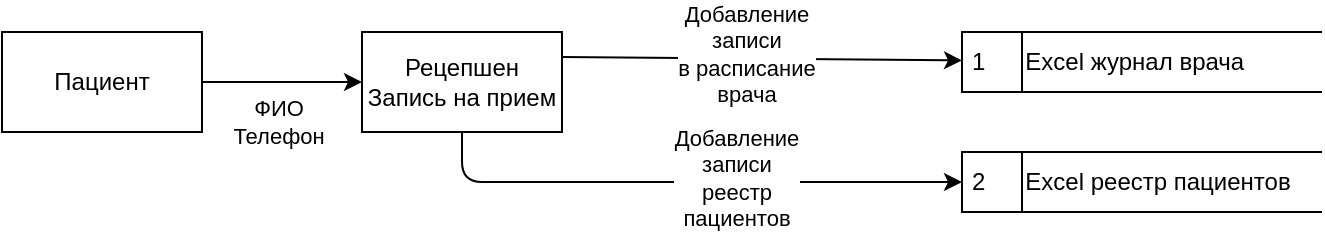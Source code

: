 <mxfile>
    <diagram id="i4mPMe3ceabS6ljGE0x0" name="Запись на прием">
        <mxGraphModel dx="1066" dy="624" grid="1" gridSize="10" guides="1" tooltips="1" connect="1" arrows="1" fold="1" page="1" pageScale="1" pageWidth="850" pageHeight="1100" math="0" shadow="0">
            <root>
                <mxCell id="0"/>
                <mxCell id="1" parent="0"/>
                <mxCell id="b-dkqdi8g1ToiI-LST65-3" value="" style="edgeStyle=none;html=1;" parent="1" source="J_Wwcjx6gduEsTj-3uen-2" target="J_Wwcjx6gduEsTj-3uen-3" edge="1">
                    <mxGeometry relative="1" as="geometry"/>
                </mxCell>
                <mxCell id="b-dkqdi8g1ToiI-LST65-8" value="ФИО&lt;br&gt;Телефон" style="edgeLabel;html=1;align=center;verticalAlign=middle;resizable=0;points=[];" parent="b-dkqdi8g1ToiI-LST65-3" vertex="1" connectable="0">
                    <mxGeometry x="-0.044" y="2" relative="1" as="geometry">
                        <mxPoint y="22" as="offset"/>
                    </mxGeometry>
                </mxCell>
                <mxCell id="J_Wwcjx6gduEsTj-3uen-2" value="&lt;span style=&quot;color: rgb(0, 0, 0);&quot;&gt;Пациент&lt;/span&gt;" style="html=1;dashed=0;whiteSpace=wrap;" vertex="1" parent="1">
                    <mxGeometry x="30" y="100" width="100" height="50" as="geometry"/>
                </mxCell>
                <mxCell id="J_Wwcjx6gduEsTj-3uen-8" style="edgeStyle=none;html=1;exitX=1;exitY=0.25;exitDx=0;exitDy=0;" edge="1" parent="1" source="J_Wwcjx6gduEsTj-3uen-3" target="J_Wwcjx6gduEsTj-3uen-6">
                    <mxGeometry relative="1" as="geometry"/>
                </mxCell>
                <mxCell id="J_Wwcjx6gduEsTj-3uen-9" value="&lt;span style=&quot;color: rgb(0, 0, 0);&quot;&gt;Добавление&lt;/span&gt;&lt;br&gt;&lt;span style=&quot;color: rgb(0, 0, 0);&quot;&gt;записи&lt;/span&gt;&lt;br&gt;&lt;span style=&quot;color: rgb(0, 0, 0);&quot;&gt;в расписание&lt;/span&gt;&lt;br&gt;&lt;span style=&quot;color: rgb(0, 0, 0);&quot;&gt;врача&lt;/span&gt;" style="edgeLabel;html=1;align=center;verticalAlign=middle;resizable=0;points=[];" vertex="1" connectable="0" parent="J_Wwcjx6gduEsTj-3uen-8">
                    <mxGeometry x="-0.08" y="3" relative="1" as="geometry">
                        <mxPoint as="offset"/>
                    </mxGeometry>
                </mxCell>
                <mxCell id="J_Wwcjx6gduEsTj-3uen-11" style="edgeStyle=orthogonalEdgeStyle;html=1;exitX=0.5;exitY=1;exitDx=0;exitDy=0;entryX=0;entryY=0.5;entryDx=0;entryDy=0;" edge="1" parent="1" source="J_Wwcjx6gduEsTj-3uen-3" target="J_Wwcjx6gduEsTj-3uen-10">
                    <mxGeometry relative="1" as="geometry"/>
                </mxCell>
                <mxCell id="J_Wwcjx6gduEsTj-3uen-12" value="&lt;span style=&quot;color: rgb(0, 0, 0);&quot;&gt;Добавление&lt;/span&gt;&lt;br&gt;&lt;span style=&quot;color: rgb(0, 0, 0);&quot;&gt;записи&lt;/span&gt;&lt;br&gt;&lt;span style=&quot;color: rgb(0, 0, 0);&quot;&gt;реестр&lt;/span&gt;&lt;br&gt;&lt;span style=&quot;color: rgb(0, 0, 0);&quot;&gt;пациентов&lt;/span&gt;" style="edgeLabel;html=1;align=center;verticalAlign=middle;resizable=0;points=[];" vertex="1" connectable="0" parent="J_Wwcjx6gduEsTj-3uen-11">
                    <mxGeometry x="0.178" y="2" relative="1" as="geometry">
                        <mxPoint as="offset"/>
                    </mxGeometry>
                </mxCell>
                <mxCell id="J_Wwcjx6gduEsTj-3uen-3" value="&lt;span style=&quot;color: rgb(0, 0, 0);&quot;&gt;Рецепшен&lt;/span&gt;&lt;br&gt;&lt;span style=&quot;color: rgb(0, 0, 0);&quot;&gt;Запись на прием&lt;/span&gt;" style="html=1;dashed=0;whiteSpace=wrap;" vertex="1" parent="1">
                    <mxGeometry x="210" y="100" width="100" height="50" as="geometry"/>
                </mxCell>
                <mxCell id="J_Wwcjx6gduEsTj-3uen-6" value="&lt;span style=&quot;color: rgb(0, 0, 0); text-align: center;&quot;&gt;1&lt;span style=&quot;white-space: pre;&quot;&gt;&#x9;&lt;/span&gt;Excel журнал врача&lt;/span&gt;" style="html=1;dashed=0;whiteSpace=wrap;shape=mxgraph.dfd.dataStoreID;align=left;spacingLeft=3;points=[[0,0],[0.5,0],[1,0],[0,0.5],[1,0.5],[0,1],[0.5,1],[1,1]];" vertex="1" parent="1">
                    <mxGeometry x="510" y="100" width="180" height="30" as="geometry"/>
                </mxCell>
                <mxCell id="J_Wwcjx6gduEsTj-3uen-10" value="2&lt;span style=&quot;white-space: pre;&quot;&gt;&#x9;&lt;/span&gt;&lt;span style=&quot;color: rgb(0, 0, 0); text-align: center;&quot;&gt;Excel реестр пациентов&lt;/span&gt;" style="html=1;dashed=0;whiteSpace=wrap;shape=mxgraph.dfd.dataStoreID;align=left;spacingLeft=3;points=[[0,0],[0.5,0],[1,0],[0,0.5],[1,0.5],[0,1],[0.5,1],[1,1]];" vertex="1" parent="1">
                    <mxGeometry x="510" y="160" width="180" height="30" as="geometry"/>
                </mxCell>
            </root>
        </mxGraphModel>
    </diagram>
    <diagram id="OFq1LjFW-d_QWGUsy2Ga" name="Подписание договора">
        <mxGraphModel dx="1066" dy="624" grid="1" gridSize="10" guides="1" tooltips="1" connect="1" arrows="1" fold="1" page="1" pageScale="1" pageWidth="850" pageHeight="1100" math="0" shadow="0">
            <root>
                <mxCell id="0"/>
                <mxCell id="1" parent="0"/>
                <mxCell id="7eKKrd2Zx_MqkIrFdYUa-1" value="" style="edgeStyle=none;html=1;" edge="1" parent="1" source="7eKKrd2Zx_MqkIrFdYUa-3" target="7eKKrd2Zx_MqkIrFdYUa-8">
                    <mxGeometry relative="1" as="geometry"/>
                </mxCell>
                <mxCell id="7eKKrd2Zx_MqkIrFdYUa-2" value="&lt;span style=&quot;background-color: rgb(255, 255, 255); color: rgb(0, 0, 0);&quot;&gt;ФИО&lt;/span&gt;&lt;div style=&quot;&quot;&gt;&lt;font&gt;Паспорт&lt;br style=&quot;background-color: rgb(251, 251, 251);&quot;&gt;&lt;/font&gt;&lt;span style=&quot;background-color: rgb(255, 255, 255); color: rgb(0, 0, 0);&quot;&gt;Телефон&lt;/span&gt;&lt;br style=&quot;background-color: rgb(251, 251, 251);&quot;&gt;&lt;span style=&quot;background-color: rgb(255, 255, 255); color: rgb(0, 0, 0);&quot;&gt;email&lt;/span&gt;&lt;br style=&quot;background-color: rgb(251, 251, 251);&quot;&gt;&lt;span style=&quot;background-color: rgb(255, 255, 255); color: rgb(0, 0, 0);&quot;&gt;дата рождения&lt;/span&gt;&lt;br style=&quot;background-color: rgb(251, 251, 251);&quot;&gt;&lt;div style=&quot;background-color: rgb(251, 251, 251);&quot;&gt;место работы/учебы&lt;/div&gt;&lt;div style=&quot;background-color: rgb(251, 251, 251);&quot;&gt;хронические заболевания&lt;/div&gt;&lt;div style=&quot;background-color: rgb(251, 251, 251);&quot;&gt;адрес прописки&lt;/div&gt;&lt;/div&gt;" style="edgeLabel;html=1;align=left;verticalAlign=middle;resizable=0;points=[];" vertex="1" connectable="0" parent="7eKKrd2Zx_MqkIrFdYUa-1">
                    <mxGeometry x="-0.044" y="2" relative="1" as="geometry">
                        <mxPoint x="-60" y="67" as="offset"/>
                    </mxGeometry>
                </mxCell>
                <mxCell id="7eKKrd2Zx_MqkIrFdYUa-3" value="&lt;span style=&quot;color: rgb(0, 0, 0);&quot;&gt;Пациент&lt;/span&gt;" style="html=1;dashed=0;whiteSpace=wrap;" vertex="1" parent="1">
                    <mxGeometry x="20" y="40" width="100" height="50" as="geometry"/>
                </mxCell>
                <mxCell id="7eKKrd2Zx_MqkIrFdYUa-4" style="edgeStyle=none;html=1;exitX=1;exitY=0.5;exitDx=0;exitDy=0;" edge="1" parent="1" source="7eKKrd2Zx_MqkIrFdYUa-8" target="7eKKrd2Zx_MqkIrFdYUa-9">
                    <mxGeometry relative="1" as="geometry"/>
                </mxCell>
                <mxCell id="7eKKrd2Zx_MqkIrFdYUa-5" value="&lt;span style=&quot;color: rgb(0, 0, 0);&quot;&gt;Скан договора&lt;/span&gt;&lt;br&gt;&lt;span style=&quot;color: rgb(0, 0, 0);&quot;&gt;Скан паспорта&lt;/span&gt;" style="edgeLabel;html=1;align=center;verticalAlign=middle;resizable=0;points=[];" vertex="1" connectable="0" parent="7eKKrd2Zx_MqkIrFdYUa-4">
                    <mxGeometry x="-0.08" y="3" relative="1" as="geometry">
                        <mxPoint as="offset"/>
                    </mxGeometry>
                </mxCell>
                <mxCell id="7eKKrd2Zx_MqkIrFdYUa-6" style="edgeStyle=orthogonalEdgeStyle;html=1;exitX=0.5;exitY=1;exitDx=0;exitDy=0;entryX=0;entryY=0.5;entryDx=0;entryDy=0;" edge="1" parent="1" source="7eKKrd2Zx_MqkIrFdYUa-8" target="7eKKrd2Zx_MqkIrFdYUa-10">
                    <mxGeometry relative="1" as="geometry"/>
                </mxCell>
                <mxCell id="7eKKrd2Zx_MqkIrFdYUa-7" value="&lt;span style=&quot;color: rgb(0, 0, 0);&quot;&gt;Добавление пациента в реестр&lt;/span&gt;" style="edgeLabel;html=1;align=center;verticalAlign=middle;resizable=0;points=[];" vertex="1" connectable="0" parent="7eKKrd2Zx_MqkIrFdYUa-6">
                    <mxGeometry x="0.178" y="2" relative="1" as="geometry">
                        <mxPoint as="offset"/>
                    </mxGeometry>
                </mxCell>
                <mxCell id="7eKKrd2Zx_MqkIrFdYUa-8" value="&lt;span style=&quot;color: rgb(0, 0, 0);&quot;&gt;Рецепшен&lt;/span&gt;&lt;br&gt;&lt;span style=&quot;color: rgb(0, 0, 0);&quot;&gt;Оформление документов&lt;/span&gt;" style="html=1;dashed=0;whiteSpace=wrap;" vertex="1" parent="1">
                    <mxGeometry x="350" y="40" width="100" height="50" as="geometry"/>
                </mxCell>
                <mxCell id="7eKKrd2Zx_MqkIrFdYUa-9" value="&lt;span style=&quot;color: rgb(0, 0, 0); text-align: center;&quot;&gt;3&lt;span style=&quot;white-space: pre;&quot;&gt;&#x9;&lt;/span&gt;&lt;/span&gt;&lt;span style=&quot;color: rgb(0, 0, 0); text-align: center;&quot;&gt;Папка пациента&lt;/span&gt;" style="html=1;dashed=0;whiteSpace=wrap;shape=mxgraph.dfd.dataStoreID;align=left;spacingLeft=3;points=[[0,0],[0.5,0],[1,0],[0,0.5],[1,0.5],[0,1],[0.5,1],[1,1]];" vertex="1" parent="1">
                    <mxGeometry x="650" y="50" width="180" height="30" as="geometry"/>
                </mxCell>
                <mxCell id="7eKKrd2Zx_MqkIrFdYUa-10" value="2&lt;span style=&quot;white-space: pre;&quot;&gt;&#x9;&lt;/span&gt;&lt;span style=&quot;color: rgb(0, 0, 0); text-align: center;&quot;&gt;Excel реестр пациентов&lt;/span&gt;" style="html=1;dashed=0;whiteSpace=wrap;shape=mxgraph.dfd.dataStoreID;align=left;spacingLeft=3;points=[[0,0],[0.5,0],[1,0],[0,0.5],[1,0.5],[0,1],[0.5,1],[1,1]];" vertex="1" parent="1">
                    <mxGeometry x="650" y="100" width="180" height="30" as="geometry"/>
                </mxCell>
            </root>
        </mxGraphModel>
    </diagram>
    <diagram id="uso3oAC5c6zyliz0SmCp" name="Прием">
        <mxGraphModel dx="735" dy="430" grid="1" gridSize="10" guides="1" tooltips="1" connect="1" arrows="1" fold="1" page="1" pageScale="1" pageWidth="850" pageHeight="1100" math="0" shadow="0">
            <root>
                <mxCell id="0"/>
                <mxCell id="1" parent="0"/>
                <mxCell id="n1AXnMYE14ggawuw4EvX-1" value="" style="edgeStyle=none;html=1;" edge="1" parent="1" source="n1AXnMYE14ggawuw4EvX-3" target="n1AXnMYE14ggawuw4EvX-8">
                    <mxGeometry relative="1" as="geometry"/>
                </mxCell>
                <mxCell id="n1AXnMYE14ggawuw4EvX-2" value="&lt;span style=&quot;background-color: rgb(255, 255, 255); color: rgb(0, 0, 0);&quot;&gt;ФИО&lt;/span&gt;" style="edgeLabel;html=1;align=left;verticalAlign=middle;resizable=0;points=[];" vertex="1" connectable="0" parent="n1AXnMYE14ggawuw4EvX-1">
                    <mxGeometry x="-0.044" y="2" relative="1" as="geometry">
                        <mxPoint x="-20" y="-13" as="offset"/>
                    </mxGeometry>
                </mxCell>
                <mxCell id="n1AXnMYE14ggawuw4EvX-3" value="&lt;span style=&quot;color: rgb(0, 0, 0);&quot;&gt;Пациент&lt;/span&gt;" style="html=1;dashed=0;whiteSpace=wrap;" vertex="1" parent="1">
                    <mxGeometry x="20" y="40" width="100" height="50" as="geometry"/>
                </mxCell>
                <mxCell id="n1AXnMYE14ggawuw4EvX-4" style="edgeStyle=orthogonalEdgeStyle;html=1;exitX=0.75;exitY=1;exitDx=0;exitDy=0;entryX=0;entryY=0.5;entryDx=0;entryDy=0;" edge="1" parent="1" source="n1AXnMYE14ggawuw4EvX-8" target="n1AXnMYE14ggawuw4EvX-9">
                    <mxGeometry relative="1" as="geometry"/>
                </mxCell>
                <mxCell id="n1AXnMYE14ggawuw4EvX-5" value="&lt;span style=&quot;color: rgb(0, 0, 0);&quot;&gt;Запись и чтение данных по пациенту&lt;/span&gt;&lt;br&gt;&lt;span style=&quot;color: rgb(0, 0, 0);&quot;&gt;Медицинская карта, анализы&lt;/span&gt;" style="edgeLabel;html=1;align=center;verticalAlign=middle;resizable=0;points=[];" vertex="1" connectable="0" parent="n1AXnMYE14ggawuw4EvX-4">
                    <mxGeometry x="-0.08" y="3" relative="1" as="geometry">
                        <mxPoint x="56" y="-22" as="offset"/>
                    </mxGeometry>
                </mxCell>
                <mxCell id="n1AXnMYE14ggawuw4EvX-6" style="edgeStyle=orthogonalEdgeStyle;html=1;exitX=0.5;exitY=1;exitDx=0;exitDy=0;entryX=0;entryY=0.5;entryDx=0;entryDy=0;" edge="1" parent="1" source="n1AXnMYE14ggawuw4EvX-8" target="n1AXnMYE14ggawuw4EvX-10">
                    <mxGeometry relative="1" as="geometry"/>
                </mxCell>
                <mxCell id="n1AXnMYE14ggawuw4EvX-7" value="&lt;span style=&quot;color: rgb(0, 0, 0);&quot;&gt;Отметки о приёме пациента в своём журнале&lt;/span&gt;" style="edgeLabel;html=1;align=center;verticalAlign=middle;resizable=0;points=[];" vertex="1" connectable="0" parent="n1AXnMYE14ggawuw4EvX-6">
                    <mxGeometry x="0.178" y="2" relative="1" as="geometry">
                        <mxPoint x="37" y="17" as="offset"/>
                    </mxGeometry>
                </mxCell>
                <mxCell id="n1AXnMYE14ggawuw4EvX-12" style="edgeStyle=none;html=1;exitX=1;exitY=0.5;exitDx=0;exitDy=0;" edge="1" parent="1" source="n1AXnMYE14ggawuw4EvX-8" target="n1AXnMYE14ggawuw4EvX-11">
                    <mxGeometry relative="1" as="geometry"/>
                </mxCell>
                <mxCell id="n1AXnMYE14ggawuw4EvX-8" value="&lt;span style=&quot;color: rgb(0, 0, 0);&quot;&gt;Врач&lt;/span&gt;&lt;br&gt;&lt;span style=&quot;color: rgb(0, 0, 0);&quot;&gt;Приём пациента&lt;/span&gt;" style="html=1;dashed=0;whiteSpace=wrap;" vertex="1" parent="1">
                    <mxGeometry x="230" y="40" width="100" height="50" as="geometry"/>
                </mxCell>
                <mxCell id="n1AXnMYE14ggawuw4EvX-9" value="&lt;span style=&quot;color: rgb(0, 0, 0); text-align: center;&quot;&gt;3&lt;span style=&quot;white-space: pre;&quot;&gt;&#x9;&lt;/span&gt;&lt;/span&gt;&lt;span style=&quot;color: rgb(0, 0, 0); text-align: center;&quot;&gt;Папка пациента&lt;/span&gt;" style="html=1;dashed=0;whiteSpace=wrap;shape=mxgraph.dfd.dataStoreID;align=left;spacingLeft=3;points=[[0,0],[0.5,0],[1,0],[0,0.5],[1,0.5],[0,1],[0.5,1],[1,1]];" vertex="1" parent="1">
                    <mxGeometry x="519.76" y="150" width="210" height="30" as="geometry"/>
                </mxCell>
                <mxCell id="n1AXnMYE14ggawuw4EvX-10" value="&lt;div style=&quot;text-align: center;&quot;&gt;&lt;span style=&quot;background-color: transparent;&quot;&gt;1&lt;/span&gt;&lt;span style=&quot;background-color: transparent; white-space: pre;&quot;&gt;&#x9;&lt;/span&gt;Excel файл журнала врача&lt;/div&gt;" style="html=1;dashed=0;whiteSpace=wrap;shape=mxgraph.dfd.dataStoreID;align=left;spacingLeft=3;points=[[0,0],[0.5,0],[1,0],[0,0.5],[1,0.5],[0,1],[0.5,1],[1,1]];" vertex="1" parent="1">
                    <mxGeometry x="519.76" y="240" width="210" height="30" as="geometry"/>
                </mxCell>
                <mxCell id="n1AXnMYE14ggawuw4EvX-15" style="edgeStyle=orthogonalEdgeStyle;html=1;exitX=0.75;exitY=1;exitDx=0;exitDy=0;entryX=0;entryY=0.5;entryDx=0;entryDy=0;" edge="1" parent="1" source="n1AXnMYE14ggawuw4EvX-11" target="n1AXnMYE14ggawuw4EvX-13">
                    <mxGeometry relative="1" as="geometry"/>
                </mxCell>
                <mxCell id="n1AXnMYE14ggawuw4EvX-17" value="KKM фиксирует &lt;br&gt;получение оплаты" style="edgeLabel;html=1;align=center;verticalAlign=middle;resizable=0;points=[];" vertex="1" connectable="0" parent="n1AXnMYE14ggawuw4EvX-15">
                    <mxGeometry x="-0.369" y="-2" relative="1" as="geometry">
                        <mxPoint x="57" as="offset"/>
                    </mxGeometry>
                </mxCell>
                <mxCell id="n1AXnMYE14ggawuw4EvX-16" style="edgeStyle=orthogonalEdgeStyle;html=1;exitX=0.25;exitY=1;exitDx=0;exitDy=0;entryX=0;entryY=0.5;entryDx=0;entryDy=0;" edge="1" parent="1" source="n1AXnMYE14ggawuw4EvX-11" target="n1AXnMYE14ggawuw4EvX-14">
                    <mxGeometry relative="1" as="geometry"/>
                </mxCell>
                <mxCell id="n1AXnMYE14ggawuw4EvX-18" value="Добавление записи &lt;br&gt;о получении оплаты" style="edgeLabel;html=1;align=center;verticalAlign=middle;resizable=0;points=[];" vertex="1" connectable="0" parent="n1AXnMYE14ggawuw4EvX-16">
                    <mxGeometry x="0.016" y="1" relative="1" as="geometry">
                        <mxPoint x="44" y="78" as="offset"/>
                    </mxGeometry>
                </mxCell>
                <mxCell id="n1AXnMYE14ggawuw4EvX-11" value="&lt;span style=&quot;color: rgb(0, 0, 0);&quot;&gt;Кассир&lt;/span&gt;&lt;br&gt;&lt;span style=&quot;color: rgb(0, 0, 0);&quot;&gt;Получение оплаты&lt;/span&gt;" style="html=1;dashed=0;whiteSpace=wrap;" vertex="1" parent="1">
                    <mxGeometry x="780" y="40" width="100" height="50" as="geometry"/>
                </mxCell>
                <mxCell id="n1AXnMYE14ggawuw4EvX-13" value="&lt;span style=&quot;color: rgb(0, 0, 0); text-align: center;&quot;&gt;5&lt;span style=&quot;white-space: pre;&quot;&gt;&#x9;&lt;/span&gt;&lt;/span&gt;&lt;span style=&quot;color: rgb(0, 0, 0); text-align: center;&quot;&gt;1С Бухгалтерия&lt;/span&gt;" style="html=1;dashed=0;whiteSpace=wrap;shape=mxgraph.dfd.dataStoreID;align=left;spacingLeft=3;points=[[0,0],[0.5,0],[1,0],[0,0.5],[1,0.5],[0,1],[0.5,1],[1,1]];" vertex="1" parent="1">
                    <mxGeometry x="880" y="150" width="210" height="30" as="geometry"/>
                </mxCell>
                <mxCell id="n1AXnMYE14ggawuw4EvX-14" value="&lt;div style=&quot;text-align: center;&quot;&gt;&lt;span style=&quot;background-color: transparent;&quot;&gt;6&lt;/span&gt;&lt;span style=&quot;background-color: transparent; white-space: pre;&quot;&gt;&#x9;&lt;/span&gt;Excel файл учета платежей&lt;/div&gt;" style="html=1;dashed=0;whiteSpace=wrap;shape=mxgraph.dfd.dataStoreID;align=left;spacingLeft=3;points=[[0,0],[0.5,0],[1,0],[0,0.5],[1,0.5],[0,1],[0.5,1],[1,1]];" vertex="1" parent="1">
                    <mxGeometry x="880" y="240" width="210" height="30" as="geometry"/>
                </mxCell>
            </root>
        </mxGraphModel>
    </diagram>
    <diagram id="kKrWHqF5DC_FSnSTQ5mF" name="Взятие анализов">
        <mxGraphModel dx="888" dy="1620" grid="1" gridSize="10" guides="1" tooltips="1" connect="1" arrows="1" fold="1" page="1" pageScale="1" pageWidth="850" pageHeight="1100" math="0" shadow="0">
            <root>
                <mxCell id="0"/>
                <mxCell id="1" parent="0"/>
                <mxCell id="gjBrZW-neEh2R1kq3HZr-1" value="" style="edgeStyle=none;html=1;" edge="1" parent="1" source="gjBrZW-neEh2R1kq3HZr-3" target="gjBrZW-neEh2R1kq3HZr-9">
                    <mxGeometry relative="1" as="geometry"/>
                </mxCell>
                <mxCell id="gjBrZW-neEh2R1kq3HZr-2" value="&lt;span style=&quot;background-color: rgb(255, 255, 255); color: rgb(0, 0, 0);&quot;&gt;ФИО&lt;/span&gt;" style="edgeLabel;html=1;align=left;verticalAlign=middle;resizable=0;points=[];" vertex="1" connectable="0" parent="gjBrZW-neEh2R1kq3HZr-1">
                    <mxGeometry x="-0.044" y="2" relative="1" as="geometry">
                        <mxPoint x="-20" y="-13" as="offset"/>
                    </mxGeometry>
                </mxCell>
                <mxCell id="gjBrZW-neEh2R1kq3HZr-3" value="&lt;span style=&quot;color: rgb(0, 0, 0);&quot;&gt;Пациент&lt;/span&gt;" style="html=1;dashed=0;whiteSpace=wrap;" vertex="1" parent="1">
                    <mxGeometry x="20" y="40" width="100" height="50" as="geometry"/>
                </mxCell>
                <mxCell id="gjBrZW-neEh2R1kq3HZr-4" style="edgeStyle=orthogonalEdgeStyle;html=1;exitX=0.75;exitY=1;exitDx=0;exitDy=0;entryX=0;entryY=0.5;entryDx=0;entryDy=0;" edge="1" parent="1" source="gjBrZW-neEh2R1kq3HZr-9" target="gjBrZW-neEh2R1kq3HZr-10">
                    <mxGeometry relative="1" as="geometry"/>
                </mxCell>
                <mxCell id="gjBrZW-neEh2R1kq3HZr-5" value="Добавление информации &lt;br&gt;об взятых анализах и их результатах" style="edgeLabel;html=1;align=center;verticalAlign=middle;resizable=0;points=[];" vertex="1" connectable="0" parent="gjBrZW-neEh2R1kq3HZr-4">
                    <mxGeometry x="-0.08" y="3" relative="1" as="geometry">
                        <mxPoint x="56" y="-32" as="offset"/>
                    </mxGeometry>
                </mxCell>
                <mxCell id="gjBrZW-neEh2R1kq3HZr-6" style="edgeStyle=orthogonalEdgeStyle;html=1;exitX=0.5;exitY=1;exitDx=0;exitDy=0;entryX=0;entryY=0.5;entryDx=0;entryDy=0;" edge="1" parent="1" source="gjBrZW-neEh2R1kq3HZr-9" target="gjBrZW-neEh2R1kq3HZr-11">
                    <mxGeometry relative="1" as="geometry"/>
                </mxCell>
                <mxCell id="gjBrZW-neEh2R1kq3HZr-7" value="&lt;span style=&quot;color: rgb(0, 0, 0);&quot;&gt;Отметки о приёме пациента в своём журнале&lt;/span&gt;" style="edgeLabel;html=1;align=center;verticalAlign=middle;resizable=0;points=[];" vertex="1" connectable="0" parent="gjBrZW-neEh2R1kq3HZr-6">
                    <mxGeometry x="0.178" y="2" relative="1" as="geometry">
                        <mxPoint x="60" y="-33" as="offset"/>
                    </mxGeometry>
                </mxCell>
                <mxCell id="gjBrZW-neEh2R1kq3HZr-8" style="edgeStyle=none;html=1;exitX=1;exitY=0.5;exitDx=0;exitDy=0;" edge="1" parent="1" source="gjBrZW-neEh2R1kq3HZr-9" target="gjBrZW-neEh2R1kq3HZr-16">
                    <mxGeometry relative="1" as="geometry"/>
                </mxCell>
                <mxCell id="334ez9bsBgQ4b2SFRiMU-1" style="edgeStyle=orthogonalEdgeStyle;html=1;exitX=0.25;exitY=1;exitDx=0;exitDy=0;entryX=0;entryY=0.5;entryDx=0;entryDy=0;" edge="1" parent="1" source="gjBrZW-neEh2R1kq3HZr-9" target="V_gyfPoBQBb76ZYUFJ0w-1">
                    <mxGeometry relative="1" as="geometry"/>
                </mxCell>
                <mxCell id="334ez9bsBgQ4b2SFRiMU-2" value="&lt;span style=&quot;color: rgb(0, 0, 0);&quot;&gt;Отметка о взятии материала для анализа&lt;/span&gt;&lt;br&gt;&lt;span style=&quot;color: rgb(0, 0, 0);&quot;&gt;Информация какой анализ нужно провести на этом материале&lt;/span&gt;" style="edgeLabel;html=1;align=left;verticalAlign=middle;resizable=0;points=[];" vertex="1" connectable="0" parent="334ez9bsBgQ4b2SFRiMU-1">
                    <mxGeometry x="0.22" relative="1" as="geometry">
                        <mxPoint x="-64" y="25" as="offset"/>
                    </mxGeometry>
                </mxCell>
                <mxCell id="OmBA8ULB36KDPtCz6l24-2" style="edgeStyle=none;html=1;exitX=0.25;exitY=0;exitDx=0;exitDy=0;entryX=0.25;entryY=1;entryDx=0;entryDy=0;" edge="1" parent="1" source="gjBrZW-neEh2R1kq3HZr-9" target="OmBA8ULB36KDPtCz6l24-1">
                    <mxGeometry relative="1" as="geometry"/>
                </mxCell>
                <mxCell id="OmBA8ULB36KDPtCz6l24-4" value="Получение информации&lt;br&gt;какие анализы и для каких проб &lt;br&gt;&lt;div style=&quot;&quot;&gt;&lt;span style=&quot;background-color: light-dark(#ffffff, var(--ge-dark-color, #121212));&quot;&gt;нужно провести&amp;nbsp;&lt;/span&gt;&lt;/div&gt;" style="edgeLabel;html=1;align=right;verticalAlign=middle;resizable=0;points=[];" vertex="1" connectable="0" parent="OmBA8ULB36KDPtCz6l24-2">
                    <mxGeometry x="-0.002" y="3" relative="1" as="geometry">
                        <mxPoint x="-9" as="offset"/>
                    </mxGeometry>
                </mxCell>
                <mxCell id="gjBrZW-neEh2R1kq3HZr-9" value="&lt;span style=&quot;color: rgb(0, 0, 0);&quot;&gt;Врач&lt;/span&gt;&lt;div&gt;&lt;span style=&quot;color: rgb(0, 0, 0);&quot;&gt;Взятие материала для анализа&lt;/span&gt;&lt;/div&gt;" style="html=1;dashed=0;whiteSpace=wrap;" vertex="1" parent="1">
                    <mxGeometry x="230" y="40" width="130" height="50" as="geometry"/>
                </mxCell>
                <mxCell id="gjBrZW-neEh2R1kq3HZr-10" value="&lt;span style=&quot;color: rgb(0, 0, 0); text-align: center;&quot;&gt;3&lt;span style=&quot;white-space: pre;&quot;&gt;&#x9;&lt;/span&gt;&lt;/span&gt;&lt;span style=&quot;color: rgb(0, 0, 0); text-align: center;&quot;&gt;Папка пациента&lt;/span&gt;" style="html=1;dashed=0;whiteSpace=wrap;shape=mxgraph.dfd.dataStoreID;align=left;spacingLeft=3;points=[[0,0],[0.5,0],[1,0],[0,0.5],[1,0.5],[0,1],[0.5,1],[1,1]];" vertex="1" parent="1">
                    <mxGeometry x="519.76" y="150" width="210" height="30" as="geometry"/>
                </mxCell>
                <mxCell id="gjBrZW-neEh2R1kq3HZr-11" value="&lt;div style=&quot;text-align: center;&quot;&gt;&lt;span style=&quot;background-color: transparent;&quot;&gt;1&lt;/span&gt;&lt;span style=&quot;background-color: transparent; white-space: pre;&quot;&gt;&#x9;&lt;/span&gt;Excel файл журнала врача&lt;/div&gt;" style="html=1;dashed=0;whiteSpace=wrap;shape=mxgraph.dfd.dataStoreID;align=left;spacingLeft=3;points=[[0,0],[0.5,0],[1,0],[0,0.5],[1,0.5],[0,1],[0.5,1],[1,1]];" vertex="1" parent="1">
                    <mxGeometry x="519.76" y="240" width="210" height="30" as="geometry"/>
                </mxCell>
                <mxCell id="gjBrZW-neEh2R1kq3HZr-12" style="edgeStyle=orthogonalEdgeStyle;html=1;exitX=0.75;exitY=1;exitDx=0;exitDy=0;entryX=0;entryY=0.5;entryDx=0;entryDy=0;" edge="1" parent="1" source="gjBrZW-neEh2R1kq3HZr-16" target="gjBrZW-neEh2R1kq3HZr-17">
                    <mxGeometry relative="1" as="geometry"/>
                </mxCell>
                <mxCell id="gjBrZW-neEh2R1kq3HZr-13" value="KKM фиксирует &lt;br&gt;получение оплаты" style="edgeLabel;html=1;align=center;verticalAlign=middle;resizable=0;points=[];" vertex="1" connectable="0" parent="gjBrZW-neEh2R1kq3HZr-12">
                    <mxGeometry x="-0.369" y="-2" relative="1" as="geometry">
                        <mxPoint x="57" as="offset"/>
                    </mxGeometry>
                </mxCell>
                <mxCell id="gjBrZW-neEh2R1kq3HZr-14" style="edgeStyle=orthogonalEdgeStyle;html=1;exitX=0.25;exitY=1;exitDx=0;exitDy=0;entryX=0;entryY=0.5;entryDx=0;entryDy=0;" edge="1" parent="1" source="gjBrZW-neEh2R1kq3HZr-16" target="gjBrZW-neEh2R1kq3HZr-18">
                    <mxGeometry relative="1" as="geometry"/>
                </mxCell>
                <mxCell id="gjBrZW-neEh2R1kq3HZr-15" value="Добавление записи &lt;br&gt;о получении оплаты" style="edgeLabel;html=1;align=center;verticalAlign=middle;resizable=0;points=[];" vertex="1" connectable="0" parent="gjBrZW-neEh2R1kq3HZr-14">
                    <mxGeometry x="0.016" y="1" relative="1" as="geometry">
                        <mxPoint x="44" y="78" as="offset"/>
                    </mxGeometry>
                </mxCell>
                <mxCell id="gjBrZW-neEh2R1kq3HZr-16" value="&lt;span style=&quot;color: rgb(0, 0, 0);&quot;&gt;Кассир&lt;/span&gt;&lt;br&gt;&lt;span style=&quot;color: rgb(0, 0, 0);&quot;&gt;Получение оплаты&lt;/span&gt;" style="html=1;dashed=0;whiteSpace=wrap;" vertex="1" parent="1">
                    <mxGeometry x="780" y="40" width="100" height="50" as="geometry"/>
                </mxCell>
                <mxCell id="gjBrZW-neEh2R1kq3HZr-17" value="&lt;span style=&quot;color: rgb(0, 0, 0); text-align: center;&quot;&gt;5&lt;span style=&quot;white-space: pre;&quot;&gt;&#x9;&lt;/span&gt;&lt;/span&gt;&lt;span style=&quot;color: rgb(0, 0, 0); text-align: center;&quot;&gt;1С Бухгалтерия&lt;/span&gt;" style="html=1;dashed=0;whiteSpace=wrap;shape=mxgraph.dfd.dataStoreID;align=left;spacingLeft=3;points=[[0,0],[0.5,0],[1,0],[0,0.5],[1,0.5],[0,1],[0.5,1],[1,1]];" vertex="1" parent="1">
                    <mxGeometry x="880" y="150" width="210" height="30" as="geometry"/>
                </mxCell>
                <mxCell id="gjBrZW-neEh2R1kq3HZr-18" value="&lt;div style=&quot;text-align: center;&quot;&gt;&lt;span style=&quot;background-color: transparent;&quot;&gt;6&lt;/span&gt;&lt;span style=&quot;background-color: transparent; white-space: pre;&quot;&gt;&#x9;&lt;/span&gt;Excel файл учета платежей&lt;/div&gt;" style="html=1;dashed=0;whiteSpace=wrap;shape=mxgraph.dfd.dataStoreID;align=left;spacingLeft=3;points=[[0,0],[0.5,0],[1,0],[0,0.5],[1,0.5],[0,1],[0.5,1],[1,1]];" vertex="1" parent="1">
                    <mxGeometry x="880" y="240" width="210" height="30" as="geometry"/>
                </mxCell>
                <mxCell id="V_gyfPoBQBb76ZYUFJ0w-1" value="&lt;div style=&quot;text-align: center;&quot;&gt;&lt;span style=&quot;background-color: transparent;&quot;&gt;7&lt;/span&gt;&lt;span style=&quot;background-color: transparent; white-space: pre;&quot;&gt;&#x9;&lt;/span&gt;Excel файл регистрации анализов&lt;/div&gt;" style="html=1;dashed=0;whiteSpace=wrap;shape=mxgraph.dfd.dataStoreID;align=left;spacingLeft=3;points=[[0,0],[0.5,0],[1,0],[0,0.5],[1,0.5],[0,1],[0.5,1],[1,1]];" vertex="1" parent="1">
                    <mxGeometry x="519.76" y="320" width="230.24" height="30" as="geometry"/>
                </mxCell>
                <mxCell id="OmBA8ULB36KDPtCz6l24-3" style="edgeStyle=none;html=1;exitX=0.75;exitY=1;exitDx=0;exitDy=0;entryX=0.75;entryY=0;entryDx=0;entryDy=0;" edge="1" parent="1" source="OmBA8ULB36KDPtCz6l24-1" target="gjBrZW-neEh2R1kq3HZr-9">
                    <mxGeometry relative="1" as="geometry"/>
                </mxCell>
                <mxCell id="OmBA8ULB36KDPtCz6l24-5" value="Результаты анализов" style="edgeLabel;html=1;align=center;verticalAlign=middle;resizable=0;points=[];" vertex="1" connectable="0" parent="OmBA8ULB36KDPtCz6l24-3">
                    <mxGeometry x="-0.095" y="-1" relative="1" as="geometry">
                        <mxPoint x="64" as="offset"/>
                    </mxGeometry>
                </mxCell>
                <mxCell id="OmBA8ULB36KDPtCz6l24-1" value="&lt;span style=&quot;color: rgb(0, 0, 0);&quot;&gt;Медицинская лаборатория&lt;/span&gt;&lt;br&gt;&lt;span style=&quot;color: rgb(0, 0, 0);&quot;&gt;Проведение анализов&lt;/span&gt;" style="html=1;dashed=0;whiteSpace=wrap;" vertex="1" parent="1">
                    <mxGeometry x="230" y="-130" width="130" height="50" as="geometry"/>
                </mxCell>
            </root>
        </mxGraphModel>
    </diagram>
    <diagram id="_PWRuZUEzWwNiDAaCjcC" name="Бизнес аналитика">
        <mxGraphModel dx="888" dy="520" grid="1" gridSize="10" guides="1" tooltips="1" connect="1" arrows="1" fold="1" page="1" pageScale="1" pageWidth="850" pageHeight="1100" math="0" shadow="0">
            <root>
                <mxCell id="0"/>
                <mxCell id="1" parent="0"/>
                <mxCell id="nk0kumKNXsGXkDf5wdKL-2" style="edgeStyle=orthogonalEdgeStyle;html=1;exitX=1;exitY=1;exitDx=0;exitDy=0;entryX=0;entryY=0.5;entryDx=0;entryDy=0;" edge="1" parent="1" source="z3_qCasD6TXzuB0ONt-4-1" target="9zRJqF2Sq_pIMIGv6rPF-1">
                    <mxGeometry relative="1" as="geometry"/>
                </mxCell>
                <mxCell id="nk0kumKNXsGXkDf5wdKL-7" value="&lt;span style=&quot;color: rgb(0, 0, 0);&quot;&gt;Чтение записей по врачам&lt;/span&gt;" style="edgeLabel;html=1;align=center;verticalAlign=middle;resizable=0;points=[];" vertex="1" connectable="0" parent="nk0kumKNXsGXkDf5wdKL-2">
                    <mxGeometry x="-0.561" relative="1" as="geometry">
                        <mxPoint x="70" y="18" as="offset"/>
                    </mxGeometry>
                </mxCell>
                <mxCell id="nk0kumKNXsGXkDf5wdKL-3" style="edgeStyle=orthogonalEdgeStyle;html=1;exitX=0.75;exitY=1;exitDx=0;exitDy=0;entryX=0;entryY=0.5;entryDx=0;entryDy=0;" edge="1" parent="1" source="z3_qCasD6TXzuB0ONt-4-1" target="9zRJqF2Sq_pIMIGv6rPF-2">
                    <mxGeometry relative="1" as="geometry"/>
                </mxCell>
                <mxCell id="nk0kumKNXsGXkDf5wdKL-8" value="&lt;span style=&quot;color: rgb(0, 0, 0);&quot;&gt;Чтение записей по пациентам&lt;/span&gt;" style="edgeLabel;html=1;align=center;verticalAlign=middle;resizable=0;points=[];" vertex="1" connectable="0" parent="nk0kumKNXsGXkDf5wdKL-3">
                    <mxGeometry x="-0.145" y="2" relative="1" as="geometry">
                        <mxPoint x="83" y="18" as="offset"/>
                    </mxGeometry>
                </mxCell>
                <mxCell id="nk0kumKNXsGXkDf5wdKL-4" style="edgeStyle=orthogonalEdgeStyle;html=1;exitX=0.5;exitY=1;exitDx=0;exitDy=0;entryX=0;entryY=0.5;entryDx=0;entryDy=0;" edge="1" parent="1" source="z3_qCasD6TXzuB0ONt-4-1" target="mUGnq68-IBwHgnh9oiMH-2">
                    <mxGeometry relative="1" as="geometry"/>
                </mxCell>
                <mxCell id="nk0kumKNXsGXkDf5wdKL-9" value="&lt;span style=&quot;color: rgb(0, 0, 0);&quot;&gt;Чтение записей по оплатам&lt;/span&gt;" style="edgeLabel;html=1;align=center;verticalAlign=middle;resizable=0;points=[];" vertex="1" connectable="0" parent="nk0kumKNXsGXkDf5wdKL-4">
                    <mxGeometry x="0.11" y="1" relative="1" as="geometry">
                        <mxPoint x="79" as="offset"/>
                    </mxGeometry>
                </mxCell>
                <mxCell id="nk0kumKNXsGXkDf5wdKL-5" style="edgeStyle=orthogonalEdgeStyle;html=1;exitX=0.25;exitY=1;exitDx=0;exitDy=0;entryX=0;entryY=0.5;entryDx=0;entryDy=0;" edge="1" parent="1" source="z3_qCasD6TXzuB0ONt-4-1" target="XidrPS7paQhYe4xo9KPy-1">
                    <mxGeometry relative="1" as="geometry"/>
                </mxCell>
                <mxCell id="nk0kumKNXsGXkDf5wdKL-10" value="&lt;span style=&quot;color: rgb(0, 0, 0);&quot;&gt;Чтение записей по анализам&lt;/span&gt;" style="edgeLabel;html=1;align=center;verticalAlign=middle;resizable=0;points=[];" vertex="1" connectable="0" parent="nk0kumKNXsGXkDf5wdKL-5">
                    <mxGeometry x="0.164" relative="1" as="geometry">
                        <mxPoint x="75" y="14" as="offset"/>
                    </mxGeometry>
                </mxCell>
                <mxCell id="nk0kumKNXsGXkDf5wdKL-6" style="edgeStyle=orthogonalEdgeStyle;html=1;exitX=0;exitY=1;exitDx=0;exitDy=0;entryX=0;entryY=0.5;entryDx=0;entryDy=0;" edge="1" parent="1" source="z3_qCasD6TXzuB0ONt-4-1" target="nk0kumKNXsGXkDf5wdKL-1">
                    <mxGeometry relative="1" as="geometry"/>
                </mxCell>
                <mxCell id="nk0kumKNXsGXkDf5wdKL-11" value="Сохранение отчетов" style="edgeLabel;html=1;align=center;verticalAlign=middle;resizable=0;points=[];" vertex="1" connectable="0" parent="nk0kumKNXsGXkDf5wdKL-6">
                    <mxGeometry x="0.247" y="2" relative="1" as="geometry">
                        <mxPoint x="58" y="17" as="offset"/>
                    </mxGeometry>
                </mxCell>
                <mxCell id="z3_qCasD6TXzuB0ONt-4-1" value="&lt;span style=&quot;color: rgb(0, 0, 0);&quot;&gt;Бизнес-аналитик&lt;br&gt;Построение отчетов&lt;/span&gt;" style="html=1;dashed=0;whiteSpace=wrap;" vertex="1" parent="1">
                    <mxGeometry x="30" y="100" width="100" height="50" as="geometry"/>
                </mxCell>
                <mxCell id="9zRJqF2Sq_pIMIGv6rPF-1" value="&lt;span style=&quot;color: rgb(0, 0, 0); text-align: center;&quot;&gt;1&lt;span style=&quot;white-space: pre;&quot;&gt;&#x9;&lt;/span&gt;Excel журнал врача&lt;/span&gt;" style="html=1;dashed=0;whiteSpace=wrap;shape=mxgraph.dfd.dataStoreID;align=left;spacingLeft=3;points=[[0,0],[0.5,0],[1,0],[0,0.5],[1,0.5],[0,1],[0.5,1],[1,1]];" vertex="1" parent="1">
                    <mxGeometry x="200" y="210" width="180" height="30" as="geometry"/>
                </mxCell>
                <mxCell id="9zRJqF2Sq_pIMIGv6rPF-2" value="2&lt;span style=&quot;white-space: pre;&quot;&gt;&#x9;&lt;/span&gt;&lt;span style=&quot;color: rgb(0, 0, 0); text-align: center;&quot;&gt;Excel реестр пациентов&lt;/span&gt;" style="html=1;dashed=0;whiteSpace=wrap;shape=mxgraph.dfd.dataStoreID;align=left;spacingLeft=3;points=[[0,0],[0.5,0],[1,0],[0,0.5],[1,0.5],[0,1],[0.5,1],[1,1]];" vertex="1" parent="1">
                    <mxGeometry x="200" y="280" width="180" height="30" as="geometry"/>
                </mxCell>
                <mxCell id="mUGnq68-IBwHgnh9oiMH-2" value="&lt;div style=&quot;text-align: center;&quot;&gt;&lt;span style=&quot;background-color: transparent;&quot;&gt;6&lt;/span&gt;&lt;span style=&quot;background-color: transparent; white-space: pre;&quot;&gt;&#x9;&lt;/span&gt;Excel файл учета платежей&lt;/div&gt;" style="html=1;dashed=0;whiteSpace=wrap;shape=mxgraph.dfd.dataStoreID;align=left;spacingLeft=3;points=[[0,0],[0.5,0],[1,0],[0,0.5],[1,0.5],[0,1],[0.5,1],[1,1]];" vertex="1" parent="1">
                    <mxGeometry x="200" y="350" width="210" height="30" as="geometry"/>
                </mxCell>
                <mxCell id="XidrPS7paQhYe4xo9KPy-1" value="&lt;div style=&quot;text-align: center;&quot;&gt;&lt;span style=&quot;background-color: transparent;&quot;&gt;7&lt;/span&gt;&lt;span style=&quot;background-color: transparent; white-space: pre;&quot;&gt;&#x9;&lt;/span&gt;Excel файл регистрации анализов&lt;/div&gt;" style="html=1;dashed=0;whiteSpace=wrap;shape=mxgraph.dfd.dataStoreID;align=left;spacingLeft=3;points=[[0,0],[0.5,0],[1,0],[0,0.5],[1,0.5],[0,1],[0.5,1],[1,1]];" vertex="1" parent="1">
                    <mxGeometry x="200" y="430" width="230.24" height="30" as="geometry"/>
                </mxCell>
                <mxCell id="nk0kumKNXsGXkDf5wdKL-1" value="&lt;div style=&quot;text-align: center;&quot;&gt;&lt;span style=&quot;background-color: transparent;&quot;&gt;8&lt;/span&gt;&lt;span style=&quot;background-color: transparent; white-space: pre;&quot;&gt;&#x9;&lt;/span&gt;Папка с отчетами&lt;/div&gt;" style="html=1;dashed=0;whiteSpace=wrap;shape=mxgraph.dfd.dataStoreID;align=left;spacingLeft=3;points=[[0,0],[0.5,0],[1,0],[0,0.5],[1,0.5],[0,1],[0.5,1],[1,1]];" vertex="1" parent="1">
                    <mxGeometry x="200" y="500" width="230.24" height="30" as="geometry"/>
                </mxCell>
            </root>
        </mxGraphModel>
    </diagram>
</mxfile>